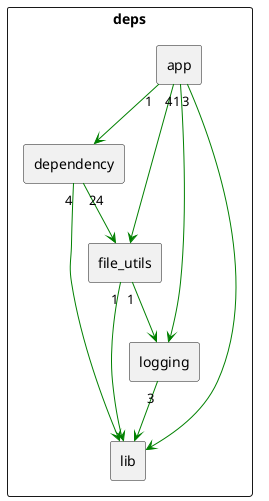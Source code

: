 @startuml
scale max 730 width
rectangle "deps" as ..___example___deps {
    rectangle "app" as ..___example___deps___app
    rectangle "dependency" as ..___example___deps___dependency
    rectangle "file_utils" as ..___example___deps___file_utils
    rectangle "lib" as ..___example___deps___lib
    rectangle "logging" as ..___example___deps___logging
}

..___example___deps___app "1" -[#green]-> ..___example___deps___dependency
..___example___deps___app "4" -[#green]-> ..___example___deps___file_utils
..___example___deps___app "3" -[#green]-> ..___example___deps___lib
..___example___deps___app "1" -[#green]-> ..___example___deps___logging
..___example___deps___dependency "24" -[#green]-> ..___example___deps___file_utils
..___example___deps___dependency "4" -[#green]-> ..___example___deps___lib
..___example___deps___file_utils "1" -[#green]-> ..___example___deps___lib
..___example___deps___file_utils "1" -[#green]-> ..___example___deps___logging
..___example___deps___logging "3" -[#green]-> ..___example___deps___lib

@enduml
